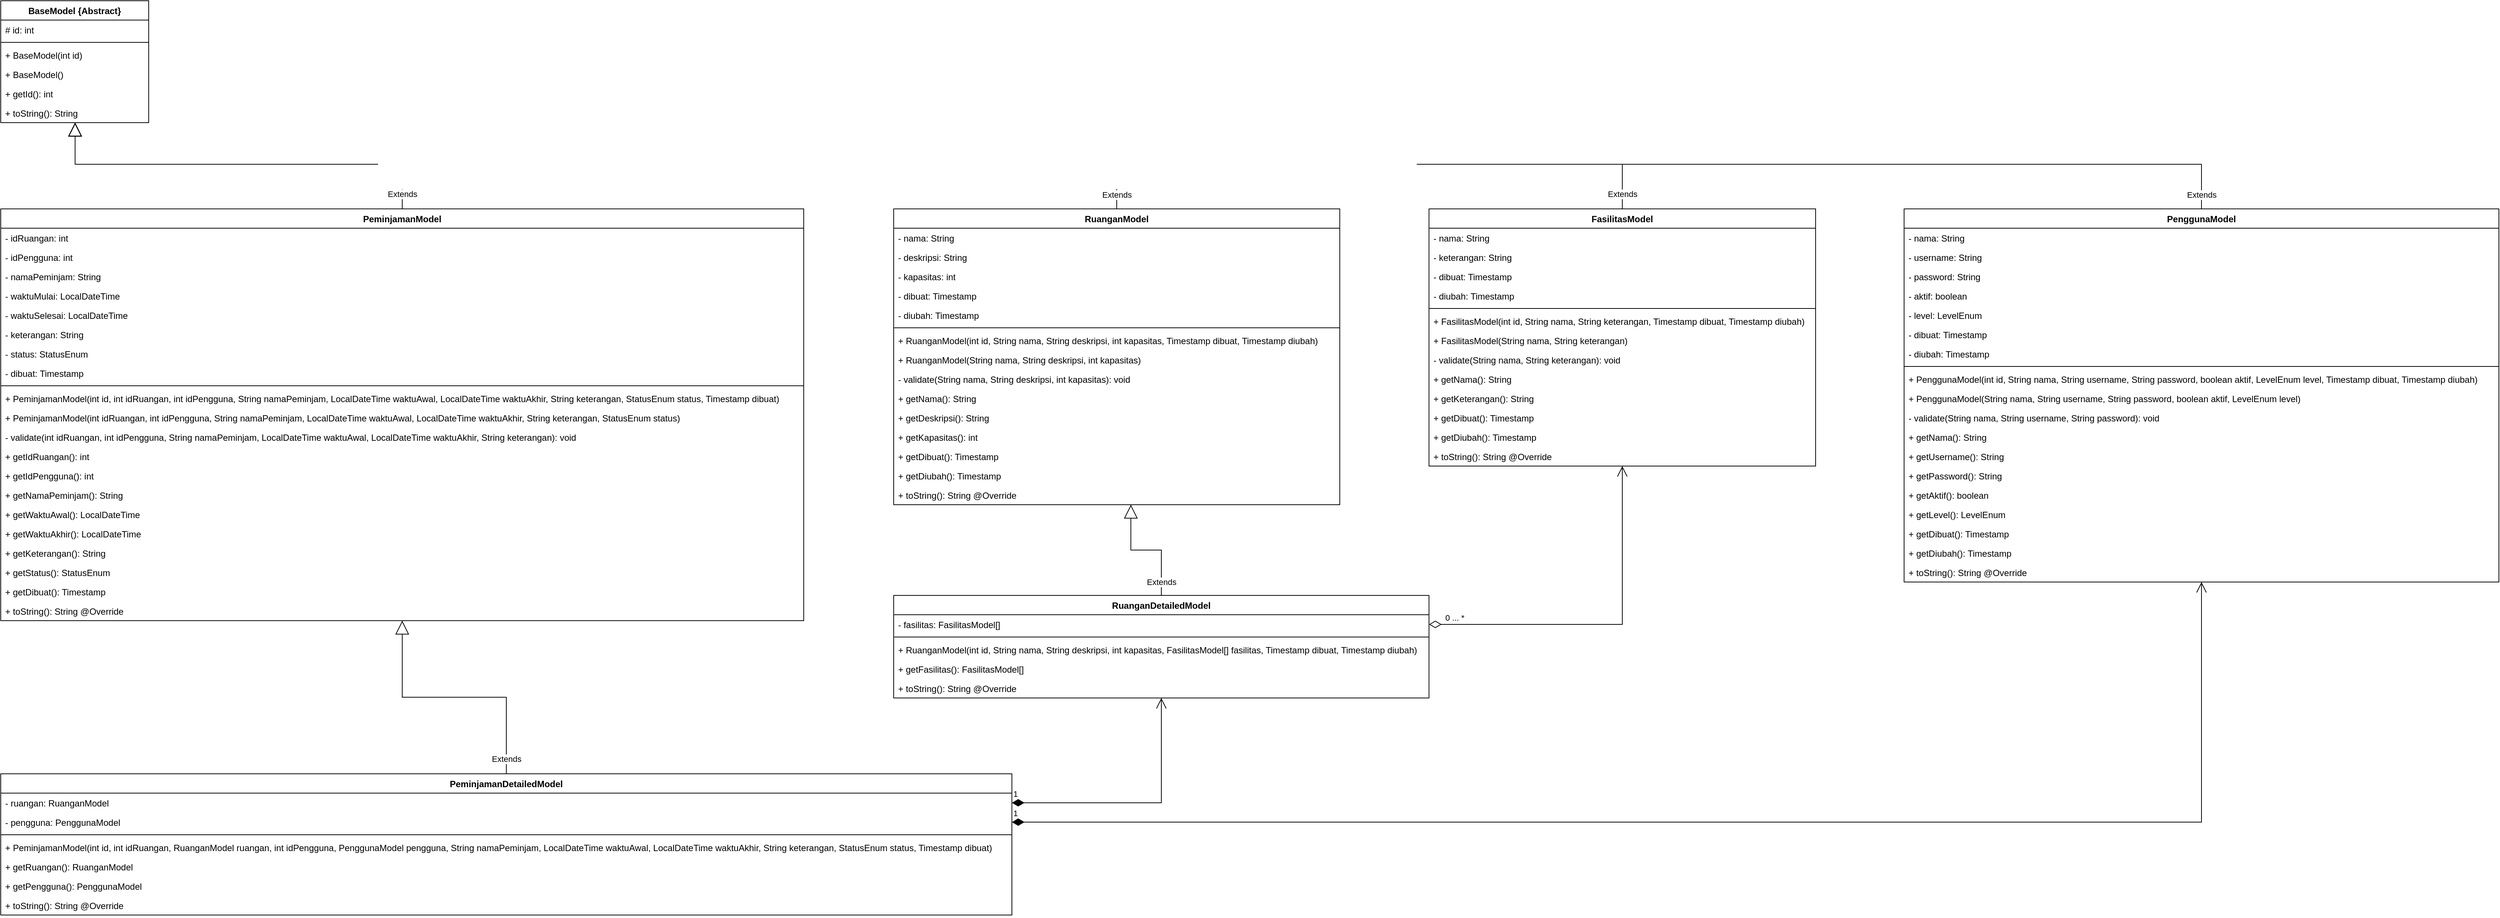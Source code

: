 <mxfile>
    <diagram id="C5RBs43oDa-KdzZeNtuy" name="Page-1">
        <mxGraphModel dx="852" dy="934" grid="1" gridSize="10" guides="1" tooltips="1" connect="1" arrows="1" fold="1" page="1" pageScale="1" pageWidth="827" pageHeight="1169" math="0" shadow="0">
            <root>
                <mxCell id="WIyWlLk6GJQsqaUBKTNV-0"/>
                <mxCell id="WIyWlLk6GJQsqaUBKTNV-1" parent="WIyWlLk6GJQsqaUBKTNV-0"/>
                <mxCell id="y8Ipn1bmmNUjSDNiTQX_-0" value="RuanganModel" style="swimlane;fontStyle=1;align=center;verticalAlign=top;childLayout=stackLayout;horizontal=1;startSize=26;horizontalStack=0;resizeParent=1;resizeParentMax=0;resizeLast=0;collapsible=1;marginBottom=0;whiteSpace=wrap;html=1;" parent="WIyWlLk6GJQsqaUBKTNV-1" vertex="1">
                    <mxGeometry x="1241" y="320" width="600" height="398" as="geometry"/>
                </mxCell>
                <mxCell id="y8Ipn1bmmNUjSDNiTQX_-4" value="- nama: String" style="text;strokeColor=none;fillColor=none;align=left;verticalAlign=top;spacingLeft=4;spacingRight=4;overflow=hidden;rotatable=0;points=[[0,0.5],[1,0.5]];portConstraint=eastwest;whiteSpace=wrap;html=1;" parent="y8Ipn1bmmNUjSDNiTQX_-0" vertex="1">
                    <mxGeometry y="26" width="600" height="26" as="geometry"/>
                </mxCell>
                <mxCell id="y8Ipn1bmmNUjSDNiTQX_-6" value="- deskripsi: String" style="text;strokeColor=none;fillColor=none;align=left;verticalAlign=top;spacingLeft=4;spacingRight=4;overflow=hidden;rotatable=0;points=[[0,0.5],[1,0.5]];portConstraint=eastwest;whiteSpace=wrap;html=1;" parent="y8Ipn1bmmNUjSDNiTQX_-0" vertex="1">
                    <mxGeometry y="52" width="600" height="26" as="geometry"/>
                </mxCell>
                <mxCell id="y8Ipn1bmmNUjSDNiTQX_-7" value="- kapasitas: int" style="text;strokeColor=none;fillColor=none;align=left;verticalAlign=top;spacingLeft=4;spacingRight=4;overflow=hidden;rotatable=0;points=[[0,0.5],[1,0.5]];portConstraint=eastwest;whiteSpace=wrap;html=1;" parent="y8Ipn1bmmNUjSDNiTQX_-0" vertex="1">
                    <mxGeometry y="78" width="600" height="26" as="geometry"/>
                </mxCell>
                <mxCell id="y8Ipn1bmmNUjSDNiTQX_-8" value="- dibuat: Timestamp" style="text;strokeColor=none;fillColor=none;align=left;verticalAlign=top;spacingLeft=4;spacingRight=4;overflow=hidden;rotatable=0;points=[[0,0.5],[1,0.5]];portConstraint=eastwest;whiteSpace=wrap;html=1;" parent="y8Ipn1bmmNUjSDNiTQX_-0" vertex="1">
                    <mxGeometry y="104" width="600" height="26" as="geometry"/>
                </mxCell>
                <mxCell id="y8Ipn1bmmNUjSDNiTQX_-9" value="- diubah: Timestamp" style="text;strokeColor=none;fillColor=none;align=left;verticalAlign=top;spacingLeft=4;spacingRight=4;overflow=hidden;rotatable=0;points=[[0,0.5],[1,0.5]];portConstraint=eastwest;whiteSpace=wrap;html=1;" parent="y8Ipn1bmmNUjSDNiTQX_-0" vertex="1">
                    <mxGeometry y="130" width="600" height="26" as="geometry"/>
                </mxCell>
                <mxCell id="y8Ipn1bmmNUjSDNiTQX_-2" value="" style="line;strokeWidth=1;fillColor=none;align=left;verticalAlign=middle;spacingTop=-1;spacingLeft=3;spacingRight=3;rotatable=0;labelPosition=right;points=[];portConstraint=eastwest;strokeColor=inherit;" parent="y8Ipn1bmmNUjSDNiTQX_-0" vertex="1">
                    <mxGeometry y="156" width="600" height="8" as="geometry"/>
                </mxCell>
                <mxCell id="y8Ipn1bmmNUjSDNiTQX_-3" value="+ RuanganModel(int id, String nama, String deskripsi, int kapasitas, Timestamp dibuat, Timestamp diubah)" style="text;strokeColor=none;fillColor=none;align=left;verticalAlign=top;spacingLeft=4;spacingRight=4;overflow=hidden;rotatable=0;points=[[0,0.5],[1,0.5]];portConstraint=eastwest;whiteSpace=wrap;html=1;" parent="y8Ipn1bmmNUjSDNiTQX_-0" vertex="1">
                    <mxGeometry y="164" width="600" height="26" as="geometry"/>
                </mxCell>
                <mxCell id="y8Ipn1bmmNUjSDNiTQX_-10" value="+ RuanganModel(String nama, String deskripsi, int kapasitas)" style="text;strokeColor=none;fillColor=none;align=left;verticalAlign=top;spacingLeft=4;spacingRight=4;overflow=hidden;rotatable=0;points=[[0,0.5],[1,0.5]];portConstraint=eastwest;whiteSpace=wrap;html=1;" parent="y8Ipn1bmmNUjSDNiTQX_-0" vertex="1">
                    <mxGeometry y="190" width="600" height="26" as="geometry"/>
                </mxCell>
                <mxCell id="y8Ipn1bmmNUjSDNiTQX_-11" value="- validate(String nama, String deskripsi, int kapasitas): void" style="text;strokeColor=none;fillColor=none;align=left;verticalAlign=top;spacingLeft=4;spacingRight=4;overflow=hidden;rotatable=0;points=[[0,0.5],[1,0.5]];portConstraint=eastwest;whiteSpace=wrap;html=1;" parent="y8Ipn1bmmNUjSDNiTQX_-0" vertex="1">
                    <mxGeometry y="216" width="600" height="26" as="geometry"/>
                </mxCell>
                <mxCell id="y8Ipn1bmmNUjSDNiTQX_-15" value="+ getNama(): String" style="text;strokeColor=none;fillColor=none;align=left;verticalAlign=top;spacingLeft=4;spacingRight=4;overflow=hidden;rotatable=0;points=[[0,0.5],[1,0.5]];portConstraint=eastwest;whiteSpace=wrap;html=1;" parent="y8Ipn1bmmNUjSDNiTQX_-0" vertex="1">
                    <mxGeometry y="242" width="600" height="26" as="geometry"/>
                </mxCell>
                <mxCell id="y8Ipn1bmmNUjSDNiTQX_-16" value="+ getDeskripsi(): String" style="text;strokeColor=none;fillColor=none;align=left;verticalAlign=top;spacingLeft=4;spacingRight=4;overflow=hidden;rotatable=0;points=[[0,0.5],[1,0.5]];portConstraint=eastwest;whiteSpace=wrap;html=1;" parent="y8Ipn1bmmNUjSDNiTQX_-0" vertex="1">
                    <mxGeometry y="268" width="600" height="26" as="geometry"/>
                </mxCell>
                <mxCell id="y8Ipn1bmmNUjSDNiTQX_-17" value="+ getKapasitas(): int" style="text;strokeColor=none;fillColor=none;align=left;verticalAlign=top;spacingLeft=4;spacingRight=4;overflow=hidden;rotatable=0;points=[[0,0.5],[1,0.5]];portConstraint=eastwest;whiteSpace=wrap;html=1;" parent="y8Ipn1bmmNUjSDNiTQX_-0" vertex="1">
                    <mxGeometry y="294" width="600" height="26" as="geometry"/>
                </mxCell>
                <mxCell id="y8Ipn1bmmNUjSDNiTQX_-18" value="+ getDibuat(): Timestamp" style="text;strokeColor=none;fillColor=none;align=left;verticalAlign=top;spacingLeft=4;spacingRight=4;overflow=hidden;rotatable=0;points=[[0,0.5],[1,0.5]];portConstraint=eastwest;whiteSpace=wrap;html=1;" parent="y8Ipn1bmmNUjSDNiTQX_-0" vertex="1">
                    <mxGeometry y="320" width="600" height="26" as="geometry"/>
                </mxCell>
                <mxCell id="y8Ipn1bmmNUjSDNiTQX_-19" value="+ getDiubah(): Timestamp" style="text;strokeColor=none;fillColor=none;align=left;verticalAlign=top;spacingLeft=4;spacingRight=4;overflow=hidden;rotatable=0;points=[[0,0.5],[1,0.5]];portConstraint=eastwest;whiteSpace=wrap;html=1;" parent="y8Ipn1bmmNUjSDNiTQX_-0" vertex="1">
                    <mxGeometry y="346" width="600" height="26" as="geometry"/>
                </mxCell>
                <mxCell id="y8Ipn1bmmNUjSDNiTQX_-20" value="+ toString(): String @Override" style="text;strokeColor=none;fillColor=none;align=left;verticalAlign=top;spacingLeft=4;spacingRight=4;overflow=hidden;rotatable=0;points=[[0,0.5],[1,0.5]];portConstraint=eastwest;whiteSpace=wrap;html=1;" parent="y8Ipn1bmmNUjSDNiTQX_-0" vertex="1">
                    <mxGeometry y="372" width="600" height="26" as="geometry"/>
                </mxCell>
                <mxCell id="y8Ipn1bmmNUjSDNiTQX_-21" value="BaseModel {Abstract}" style="swimlane;fontStyle=1;align=center;verticalAlign=top;childLayout=stackLayout;horizontal=1;startSize=26;horizontalStack=0;resizeParent=1;resizeParentMax=0;resizeLast=0;collapsible=1;marginBottom=0;whiteSpace=wrap;html=1;" parent="WIyWlLk6GJQsqaUBKTNV-1" vertex="1">
                    <mxGeometry x="40" y="40" width="199" height="164" as="geometry"/>
                </mxCell>
                <mxCell id="y8Ipn1bmmNUjSDNiTQX_-22" value="# id: int" style="text;strokeColor=none;fillColor=none;align=left;verticalAlign=top;spacingLeft=4;spacingRight=4;overflow=hidden;rotatable=0;points=[[0,0.5],[1,0.5]];portConstraint=eastwest;whiteSpace=wrap;html=1;" parent="y8Ipn1bmmNUjSDNiTQX_-21" vertex="1">
                    <mxGeometry y="26" width="199" height="26" as="geometry"/>
                </mxCell>
                <mxCell id="y8Ipn1bmmNUjSDNiTQX_-27" value="" style="line;strokeWidth=1;fillColor=none;align=left;verticalAlign=middle;spacingTop=-1;spacingLeft=3;spacingRight=3;rotatable=0;labelPosition=right;points=[];portConstraint=eastwest;strokeColor=inherit;" parent="y8Ipn1bmmNUjSDNiTQX_-21" vertex="1">
                    <mxGeometry y="52" width="199" height="8" as="geometry"/>
                </mxCell>
                <mxCell id="y8Ipn1bmmNUjSDNiTQX_-28" value="+ BaseModel(int id)" style="text;strokeColor=none;fillColor=none;align=left;verticalAlign=top;spacingLeft=4;spacingRight=4;overflow=hidden;rotatable=0;points=[[0,0.5],[1,0.5]];portConstraint=eastwest;whiteSpace=wrap;html=1;" parent="y8Ipn1bmmNUjSDNiTQX_-21" vertex="1">
                    <mxGeometry y="60" width="199" height="26" as="geometry"/>
                </mxCell>
                <mxCell id="y8Ipn1bmmNUjSDNiTQX_-29" value="+ BaseModel()" style="text;strokeColor=none;fillColor=none;align=left;verticalAlign=top;spacingLeft=4;spacingRight=4;overflow=hidden;rotatable=0;points=[[0,0.5],[1,0.5]];portConstraint=eastwest;whiteSpace=wrap;html=1;" parent="y8Ipn1bmmNUjSDNiTQX_-21" vertex="1">
                    <mxGeometry y="86" width="199" height="26" as="geometry"/>
                </mxCell>
                <mxCell id="y8Ipn1bmmNUjSDNiTQX_-35" value="+ getId(): int" style="text;strokeColor=none;fillColor=none;align=left;verticalAlign=top;spacingLeft=4;spacingRight=4;overflow=hidden;rotatable=0;points=[[0,0.5],[1,0.5]];portConstraint=eastwest;whiteSpace=wrap;html=1;" parent="y8Ipn1bmmNUjSDNiTQX_-21" vertex="1">
                    <mxGeometry y="112" width="199" height="26" as="geometry"/>
                </mxCell>
                <mxCell id="y8Ipn1bmmNUjSDNiTQX_-36" value="+ toString(): String" style="text;strokeColor=none;fillColor=none;align=left;verticalAlign=top;spacingLeft=4;spacingRight=4;overflow=hidden;rotatable=0;points=[[0,0.5],[1,0.5]];portConstraint=eastwest;whiteSpace=wrap;html=1;" parent="y8Ipn1bmmNUjSDNiTQX_-21" vertex="1">
                    <mxGeometry y="138" width="199" height="26" as="geometry"/>
                </mxCell>
                <mxCell id="y8Ipn1bmmNUjSDNiTQX_-39" value="Extends" style="endArrow=block;endSize=16;endFill=0;html=1;rounded=0;edgeStyle=orthogonalEdgeStyle;exitX=0.5;exitY=0;exitDx=0;exitDy=0;" parent="WIyWlLk6GJQsqaUBKTNV-1" source="y8Ipn1bmmNUjSDNiTQX_-0" target="y8Ipn1bmmNUjSDNiTQX_-21" edge="1">
                    <mxGeometry x="-0.975" width="160" relative="1" as="geometry">
                        <mxPoint x="340" y="320" as="sourcePoint"/>
                        <mxPoint x="370" y="260" as="targetPoint"/>
                        <Array as="points">
                            <mxPoint x="1541" y="260"/>
                            <mxPoint x="140" y="260"/>
                        </Array>
                        <mxPoint as="offset"/>
                    </mxGeometry>
                </mxCell>
                <mxCell id="y8Ipn1bmmNUjSDNiTQX_-40" value="FasilitasModel" style="swimlane;fontStyle=1;align=center;verticalAlign=top;childLayout=stackLayout;horizontal=1;startSize=26;horizontalStack=0;resizeParent=1;resizeParentMax=0;resizeLast=0;collapsible=1;marginBottom=0;whiteSpace=wrap;html=1;" parent="WIyWlLk6GJQsqaUBKTNV-1" vertex="1">
                    <mxGeometry x="1961" y="320" width="520" height="346" as="geometry"/>
                </mxCell>
                <mxCell id="y8Ipn1bmmNUjSDNiTQX_-41" value="- nama: String" style="text;strokeColor=none;fillColor=none;align=left;verticalAlign=top;spacingLeft=4;spacingRight=4;overflow=hidden;rotatable=0;points=[[0,0.5],[1,0.5]];portConstraint=eastwest;whiteSpace=wrap;html=1;" parent="y8Ipn1bmmNUjSDNiTQX_-40" vertex="1">
                    <mxGeometry y="26" width="520" height="26" as="geometry"/>
                </mxCell>
                <mxCell id="y8Ipn1bmmNUjSDNiTQX_-42" value="- keterangan: String" style="text;strokeColor=none;fillColor=none;align=left;verticalAlign=top;spacingLeft=4;spacingRight=4;overflow=hidden;rotatable=0;points=[[0,0.5],[1,0.5]];portConstraint=eastwest;whiteSpace=wrap;html=1;" parent="y8Ipn1bmmNUjSDNiTQX_-40" vertex="1">
                    <mxGeometry y="52" width="520" height="26" as="geometry"/>
                </mxCell>
                <mxCell id="y8Ipn1bmmNUjSDNiTQX_-44" value="- dibuat: Timestamp" style="text;strokeColor=none;fillColor=none;align=left;verticalAlign=top;spacingLeft=4;spacingRight=4;overflow=hidden;rotatable=0;points=[[0,0.5],[1,0.5]];portConstraint=eastwest;whiteSpace=wrap;html=1;" parent="y8Ipn1bmmNUjSDNiTQX_-40" vertex="1">
                    <mxGeometry y="78" width="520" height="26" as="geometry"/>
                </mxCell>
                <mxCell id="y8Ipn1bmmNUjSDNiTQX_-45" value="- diubah: Timestamp" style="text;strokeColor=none;fillColor=none;align=left;verticalAlign=top;spacingLeft=4;spacingRight=4;overflow=hidden;rotatable=0;points=[[0,0.5],[1,0.5]];portConstraint=eastwest;whiteSpace=wrap;html=1;" parent="y8Ipn1bmmNUjSDNiTQX_-40" vertex="1">
                    <mxGeometry y="104" width="520" height="26" as="geometry"/>
                </mxCell>
                <mxCell id="y8Ipn1bmmNUjSDNiTQX_-46" value="" style="line;strokeWidth=1;fillColor=none;align=left;verticalAlign=middle;spacingTop=-1;spacingLeft=3;spacingRight=3;rotatable=0;labelPosition=right;points=[];portConstraint=eastwest;strokeColor=inherit;" parent="y8Ipn1bmmNUjSDNiTQX_-40" vertex="1">
                    <mxGeometry y="130" width="520" height="8" as="geometry"/>
                </mxCell>
                <mxCell id="y8Ipn1bmmNUjSDNiTQX_-47" value="+ FasilitasModel(int id, String nama, String keterangan, Timestamp dibuat, Timestamp diubah)" style="text;strokeColor=none;fillColor=none;align=left;verticalAlign=top;spacingLeft=4;spacingRight=4;overflow=hidden;rotatable=0;points=[[0,0.5],[1,0.5]];portConstraint=eastwest;whiteSpace=wrap;html=1;" parent="y8Ipn1bmmNUjSDNiTQX_-40" vertex="1">
                    <mxGeometry y="138" width="520" height="26" as="geometry"/>
                </mxCell>
                <mxCell id="y8Ipn1bmmNUjSDNiTQX_-48" value="+ FasilitasModel(String nama, String keterangan)" style="text;strokeColor=none;fillColor=none;align=left;verticalAlign=top;spacingLeft=4;spacingRight=4;overflow=hidden;rotatable=0;points=[[0,0.5],[1,0.5]];portConstraint=eastwest;whiteSpace=wrap;html=1;" parent="y8Ipn1bmmNUjSDNiTQX_-40" vertex="1">
                    <mxGeometry y="164" width="520" height="26" as="geometry"/>
                </mxCell>
                <mxCell id="y8Ipn1bmmNUjSDNiTQX_-49" value="- validate(String nama, String keterangan): void" style="text;strokeColor=none;fillColor=none;align=left;verticalAlign=top;spacingLeft=4;spacingRight=4;overflow=hidden;rotatable=0;points=[[0,0.5],[1,0.5]];portConstraint=eastwest;whiteSpace=wrap;html=1;" parent="y8Ipn1bmmNUjSDNiTQX_-40" vertex="1">
                    <mxGeometry y="190" width="520" height="26" as="geometry"/>
                </mxCell>
                <mxCell id="y8Ipn1bmmNUjSDNiTQX_-50" value="+ getNama(): String" style="text;strokeColor=none;fillColor=none;align=left;verticalAlign=top;spacingLeft=4;spacingRight=4;overflow=hidden;rotatable=0;points=[[0,0.5],[1,0.5]];portConstraint=eastwest;whiteSpace=wrap;html=1;" parent="y8Ipn1bmmNUjSDNiTQX_-40" vertex="1">
                    <mxGeometry y="216" width="520" height="26" as="geometry"/>
                </mxCell>
                <mxCell id="y8Ipn1bmmNUjSDNiTQX_-51" value="+ getKeterangan(): String" style="text;strokeColor=none;fillColor=none;align=left;verticalAlign=top;spacingLeft=4;spacingRight=4;overflow=hidden;rotatable=0;points=[[0,0.5],[1,0.5]];portConstraint=eastwest;whiteSpace=wrap;html=1;" parent="y8Ipn1bmmNUjSDNiTQX_-40" vertex="1">
                    <mxGeometry y="242" width="520" height="26" as="geometry"/>
                </mxCell>
                <mxCell id="y8Ipn1bmmNUjSDNiTQX_-53" value="+ getDibuat(): Timestamp" style="text;strokeColor=none;fillColor=none;align=left;verticalAlign=top;spacingLeft=4;spacingRight=4;overflow=hidden;rotatable=0;points=[[0,0.5],[1,0.5]];portConstraint=eastwest;whiteSpace=wrap;html=1;" parent="y8Ipn1bmmNUjSDNiTQX_-40" vertex="1">
                    <mxGeometry y="268" width="520" height="26" as="geometry"/>
                </mxCell>
                <mxCell id="y8Ipn1bmmNUjSDNiTQX_-54" value="+ getDiubah(): Timestamp" style="text;strokeColor=none;fillColor=none;align=left;verticalAlign=top;spacingLeft=4;spacingRight=4;overflow=hidden;rotatable=0;points=[[0,0.5],[1,0.5]];portConstraint=eastwest;whiteSpace=wrap;html=1;" parent="y8Ipn1bmmNUjSDNiTQX_-40" vertex="1">
                    <mxGeometry y="294" width="520" height="26" as="geometry"/>
                </mxCell>
                <mxCell id="y8Ipn1bmmNUjSDNiTQX_-55" value="+ toString(): String @Override" style="text;strokeColor=none;fillColor=none;align=left;verticalAlign=top;spacingLeft=4;spacingRight=4;overflow=hidden;rotatable=0;points=[[0,0.5],[1,0.5]];portConstraint=eastwest;whiteSpace=wrap;html=1;" parent="y8Ipn1bmmNUjSDNiTQX_-40" vertex="1">
                    <mxGeometry y="320" width="520" height="26" as="geometry"/>
                </mxCell>
                <mxCell id="y8Ipn1bmmNUjSDNiTQX_-57" value="Extends" style="endArrow=block;endSize=16;endFill=0;html=1;rounded=0;edgeStyle=orthogonalEdgeStyle;exitX=0.5;exitY=0;exitDx=0;exitDy=0;" parent="WIyWlLk6GJQsqaUBKTNV-1" source="y8Ipn1bmmNUjSDNiTQX_-40" target="y8Ipn1bmmNUjSDNiTQX_-21" edge="1">
                    <mxGeometry x="-0.982" width="160" relative="1" as="geometry">
                        <mxPoint x="470" y="130" as="sourcePoint"/>
                        <mxPoint x="630" y="130" as="targetPoint"/>
                        <Array as="points">
                            <mxPoint x="2221" y="260"/>
                            <mxPoint x="140" y="260"/>
                        </Array>
                        <mxPoint as="offset"/>
                    </mxGeometry>
                </mxCell>
                <mxCell id="y8Ipn1bmmNUjSDNiTQX_-60" value="RuanganDetailedModel" style="swimlane;fontStyle=1;align=center;verticalAlign=top;childLayout=stackLayout;horizontal=1;startSize=26;horizontalStack=0;resizeParent=1;resizeParentMax=0;resizeLast=0;collapsible=1;marginBottom=0;whiteSpace=wrap;html=1;" parent="WIyWlLk6GJQsqaUBKTNV-1" vertex="1">
                    <mxGeometry x="1241" y="840" width="720" height="138" as="geometry">
                        <mxRectangle x="40" y="840" width="170" height="30" as="alternateBounds"/>
                    </mxGeometry>
                </mxCell>
                <mxCell id="y8Ipn1bmmNUjSDNiTQX_-64" value="- fasilitas: FasilitasModel[]" style="text;strokeColor=none;fillColor=none;align=left;verticalAlign=top;spacingLeft=4;spacingRight=4;overflow=hidden;rotatable=0;points=[[0,0.5],[1,0.5]];portConstraint=eastwest;whiteSpace=wrap;html=1;" parent="y8Ipn1bmmNUjSDNiTQX_-60" vertex="1">
                    <mxGeometry y="26" width="720" height="26" as="geometry"/>
                </mxCell>
                <mxCell id="y8Ipn1bmmNUjSDNiTQX_-66" value="" style="line;strokeWidth=1;fillColor=none;align=left;verticalAlign=middle;spacingTop=-1;spacingLeft=3;spacingRight=3;rotatable=0;labelPosition=right;points=[];portConstraint=eastwest;strokeColor=inherit;" parent="y8Ipn1bmmNUjSDNiTQX_-60" vertex="1">
                    <mxGeometry y="52" width="720" height="8" as="geometry"/>
                </mxCell>
                <mxCell id="y8Ipn1bmmNUjSDNiTQX_-67" value="+ RuanganModel(int id, String nama, String deskripsi, int kapasitas, FasilitasModel[] fasilitas, Timestamp dibuat, Timestamp diubah)" style="text;strokeColor=none;fillColor=none;align=left;verticalAlign=top;spacingLeft=4;spacingRight=4;overflow=hidden;rotatable=0;points=[[0,0.5],[1,0.5]];portConstraint=eastwest;whiteSpace=wrap;html=1;" parent="y8Ipn1bmmNUjSDNiTQX_-60" vertex="1">
                    <mxGeometry y="60" width="720" height="26" as="geometry"/>
                </mxCell>
                <mxCell id="y8Ipn1bmmNUjSDNiTQX_-74" value="+ getFasilitas(): FasilitasModel[]" style="text;strokeColor=none;fillColor=none;align=left;verticalAlign=top;spacingLeft=4;spacingRight=4;overflow=hidden;rotatable=0;points=[[0,0.5],[1,0.5]];portConstraint=eastwest;whiteSpace=wrap;html=1;" parent="y8Ipn1bmmNUjSDNiTQX_-60" vertex="1">
                    <mxGeometry y="86" width="720" height="26" as="geometry"/>
                </mxCell>
                <mxCell id="y8Ipn1bmmNUjSDNiTQX_-75" value="+ toString(): String @Override" style="text;strokeColor=none;fillColor=none;align=left;verticalAlign=top;spacingLeft=4;spacingRight=4;overflow=hidden;rotatable=0;points=[[0,0.5],[1,0.5]];portConstraint=eastwest;whiteSpace=wrap;html=1;" parent="y8Ipn1bmmNUjSDNiTQX_-60" vertex="1">
                    <mxGeometry y="112" width="720" height="26" as="geometry"/>
                </mxCell>
                <mxCell id="y8Ipn1bmmNUjSDNiTQX_-77" value="Extends" style="endArrow=block;endSize=16;endFill=0;html=1;rounded=0;exitX=0.5;exitY=0;exitDx=0;exitDy=0;edgeStyle=orthogonalEdgeStyle;" parent="WIyWlLk6GJQsqaUBKTNV-1" source="y8Ipn1bmmNUjSDNiTQX_-60" target="y8Ipn1bmmNUjSDNiTQX_-0" edge="1">
                    <mxGeometry x="-0.78" width="160" relative="1" as="geometry">
                        <mxPoint x="1441" y="730" as="sourcePoint"/>
                        <mxPoint x="1601" y="730" as="targetPoint"/>
                        <Array as="points">
                            <mxPoint x="1601" y="779"/>
                            <mxPoint x="1560" y="779"/>
                        </Array>
                        <mxPoint as="offset"/>
                    </mxGeometry>
                </mxCell>
                <mxCell id="y8Ipn1bmmNUjSDNiTQX_-79" value="0 ... *" style="endArrow=open;html=1;endSize=12;startArrow=diamondThin;startSize=14;startFill=0;edgeStyle=orthogonalEdgeStyle;align=left;verticalAlign=bottom;rounded=0;exitX=1;exitY=0.5;exitDx=0;exitDy=0;" parent="WIyWlLk6GJQsqaUBKTNV-1" source="y8Ipn1bmmNUjSDNiTQX_-64" target="y8Ipn1bmmNUjSDNiTQX_-40" edge="1">
                    <mxGeometry x="-0.915" relative="1" as="geometry">
                        <mxPoint x="1991" y="790" as="sourcePoint"/>
                        <mxPoint x="2151" y="790" as="targetPoint"/>
                        <mxPoint as="offset"/>
                    </mxGeometry>
                </mxCell>
                <mxCell id="y8Ipn1bmmNUjSDNiTQX_-80" value="PeminjamanModel" style="swimlane;fontStyle=1;align=center;verticalAlign=top;childLayout=stackLayout;horizontal=1;startSize=26;horizontalStack=0;resizeParent=1;resizeParentMax=0;resizeLast=0;collapsible=1;marginBottom=0;whiteSpace=wrap;html=1;" parent="WIyWlLk6GJQsqaUBKTNV-1" vertex="1">
                    <mxGeometry x="40" y="320" width="1080" height="554" as="geometry"/>
                </mxCell>
                <mxCell id="y8Ipn1bmmNUjSDNiTQX_-81" value="- idRuangan: int" style="text;strokeColor=none;fillColor=none;align=left;verticalAlign=top;spacingLeft=4;spacingRight=4;overflow=hidden;rotatable=0;points=[[0,0.5],[1,0.5]];portConstraint=eastwest;whiteSpace=wrap;html=1;" parent="y8Ipn1bmmNUjSDNiTQX_-80" vertex="1">
                    <mxGeometry y="26" width="1080" height="26" as="geometry"/>
                </mxCell>
                <mxCell id="y8Ipn1bmmNUjSDNiTQX_-82" value="- idPengguna: int" style="text;strokeColor=none;fillColor=none;align=left;verticalAlign=top;spacingLeft=4;spacingRight=4;overflow=hidden;rotatable=0;points=[[0,0.5],[1,0.5]];portConstraint=eastwest;whiteSpace=wrap;html=1;" parent="y8Ipn1bmmNUjSDNiTQX_-80" vertex="1">
                    <mxGeometry y="52" width="1080" height="26" as="geometry"/>
                </mxCell>
                <mxCell id="y8Ipn1bmmNUjSDNiTQX_-83" value="- namaPeminjam: String" style="text;strokeColor=none;fillColor=none;align=left;verticalAlign=top;spacingLeft=4;spacingRight=4;overflow=hidden;rotatable=0;points=[[0,0.5],[1,0.5]];portConstraint=eastwest;whiteSpace=wrap;html=1;" parent="y8Ipn1bmmNUjSDNiTQX_-80" vertex="1">
                    <mxGeometry y="78" width="1080" height="26" as="geometry"/>
                </mxCell>
                <mxCell id="y8Ipn1bmmNUjSDNiTQX_-98" value="- waktuMulai: LocalDateTime" style="text;strokeColor=none;fillColor=none;align=left;verticalAlign=top;spacingLeft=4;spacingRight=4;overflow=hidden;rotatable=0;points=[[0,0.5],[1,0.5]];portConstraint=eastwest;whiteSpace=wrap;html=1;" parent="y8Ipn1bmmNUjSDNiTQX_-80" vertex="1">
                    <mxGeometry y="104" width="1080" height="26" as="geometry"/>
                </mxCell>
                <mxCell id="y8Ipn1bmmNUjSDNiTQX_-100" value="- waktuSelesai: LocalDateTime" style="text;strokeColor=none;fillColor=none;align=left;verticalAlign=top;spacingLeft=4;spacingRight=4;overflow=hidden;rotatable=0;points=[[0,0.5],[1,0.5]];portConstraint=eastwest;whiteSpace=wrap;html=1;" parent="y8Ipn1bmmNUjSDNiTQX_-80" vertex="1">
                    <mxGeometry y="130" width="1080" height="26" as="geometry"/>
                </mxCell>
                <mxCell id="y8Ipn1bmmNUjSDNiTQX_-99" value="- keterangan: String" style="text;strokeColor=none;fillColor=none;align=left;verticalAlign=top;spacingLeft=4;spacingRight=4;overflow=hidden;rotatable=0;points=[[0,0.5],[1,0.5]];portConstraint=eastwest;whiteSpace=wrap;html=1;" parent="y8Ipn1bmmNUjSDNiTQX_-80" vertex="1">
                    <mxGeometry y="156" width="1080" height="26" as="geometry"/>
                </mxCell>
                <mxCell id="y8Ipn1bmmNUjSDNiTQX_-96" value="- status: StatusEnum" style="text;strokeColor=none;fillColor=none;align=left;verticalAlign=top;spacingLeft=4;spacingRight=4;overflow=hidden;rotatable=0;points=[[0,0.5],[1,0.5]];portConstraint=eastwest;whiteSpace=wrap;html=1;" parent="y8Ipn1bmmNUjSDNiTQX_-80" vertex="1">
                    <mxGeometry y="182" width="1080" height="26" as="geometry"/>
                </mxCell>
                <mxCell id="y8Ipn1bmmNUjSDNiTQX_-84" value="- dibuat: Timestamp" style="text;strokeColor=none;fillColor=none;align=left;verticalAlign=top;spacingLeft=4;spacingRight=4;overflow=hidden;rotatable=0;points=[[0,0.5],[1,0.5]];portConstraint=eastwest;whiteSpace=wrap;html=1;" parent="y8Ipn1bmmNUjSDNiTQX_-80" vertex="1">
                    <mxGeometry y="208" width="1080" height="26" as="geometry"/>
                </mxCell>
                <mxCell id="y8Ipn1bmmNUjSDNiTQX_-86" value="" style="line;strokeWidth=1;fillColor=none;align=left;verticalAlign=middle;spacingTop=-1;spacingLeft=3;spacingRight=3;rotatable=0;labelPosition=right;points=[];portConstraint=eastwest;strokeColor=inherit;" parent="y8Ipn1bmmNUjSDNiTQX_-80" vertex="1">
                    <mxGeometry y="234" width="1080" height="8" as="geometry"/>
                </mxCell>
                <mxCell id="y8Ipn1bmmNUjSDNiTQX_-87" value="+ PeminjamanModel(int id, int idRuangan, int idPengguna, String namaPeminjam, LocalDateTime waktuAwal, LocalDateTime waktuAkhir, String keterangan, StatusEnum status, Timestamp dibuat)" style="text;strokeColor=none;fillColor=none;align=left;verticalAlign=top;spacingLeft=4;spacingRight=4;overflow=hidden;rotatable=0;points=[[0,0.5],[1,0.5]];portConstraint=eastwest;whiteSpace=wrap;html=1;" parent="y8Ipn1bmmNUjSDNiTQX_-80" vertex="1">
                    <mxGeometry y="242" width="1080" height="26" as="geometry"/>
                </mxCell>
                <mxCell id="y8Ipn1bmmNUjSDNiTQX_-88" value="+ PeminjamanModel(int idRuangan, int idPengguna, String namaPeminjam, LocalDateTime waktuAwal, LocalDateTime waktuAkhir, String keterangan, StatusEnum status)" style="text;strokeColor=none;fillColor=none;align=left;verticalAlign=top;spacingLeft=4;spacingRight=4;overflow=hidden;rotatable=0;points=[[0,0.5],[1,0.5]];portConstraint=eastwest;whiteSpace=wrap;html=1;" parent="y8Ipn1bmmNUjSDNiTQX_-80" vertex="1">
                    <mxGeometry y="268" width="1080" height="26" as="geometry"/>
                </mxCell>
                <mxCell id="y8Ipn1bmmNUjSDNiTQX_-89" value="- validate(int idRuangan, int idPengguna, String namaPeminjam, LocalDateTime waktuAwal, LocalDateTime waktuAkhir, String keterangan): void" style="text;strokeColor=none;fillColor=none;align=left;verticalAlign=top;spacingLeft=4;spacingRight=4;overflow=hidden;rotatable=0;points=[[0,0.5],[1,0.5]];portConstraint=eastwest;whiteSpace=wrap;html=1;" parent="y8Ipn1bmmNUjSDNiTQX_-80" vertex="1">
                    <mxGeometry y="294" width="1080" height="26" as="geometry"/>
                </mxCell>
                <mxCell id="y8Ipn1bmmNUjSDNiTQX_-90" value="+ getIdRuangan(): int" style="text;strokeColor=none;fillColor=none;align=left;verticalAlign=top;spacingLeft=4;spacingRight=4;overflow=hidden;rotatable=0;points=[[0,0.5],[1,0.5]];portConstraint=eastwest;whiteSpace=wrap;html=1;" parent="y8Ipn1bmmNUjSDNiTQX_-80" vertex="1">
                    <mxGeometry y="320" width="1080" height="26" as="geometry"/>
                </mxCell>
                <mxCell id="y8Ipn1bmmNUjSDNiTQX_-104" value="+ getIdPengguna(): int" style="text;strokeColor=none;fillColor=none;align=left;verticalAlign=top;spacingLeft=4;spacingRight=4;overflow=hidden;rotatable=0;points=[[0,0.5],[1,0.5]];portConstraint=eastwest;whiteSpace=wrap;html=1;" parent="y8Ipn1bmmNUjSDNiTQX_-80" vertex="1">
                    <mxGeometry y="346" width="1080" height="26" as="geometry"/>
                </mxCell>
                <mxCell id="y8Ipn1bmmNUjSDNiTQX_-105" value="+ getNamaPeminjam(): String" style="text;strokeColor=none;fillColor=none;align=left;verticalAlign=top;spacingLeft=4;spacingRight=4;overflow=hidden;rotatable=0;points=[[0,0.5],[1,0.5]];portConstraint=eastwest;whiteSpace=wrap;html=1;" parent="y8Ipn1bmmNUjSDNiTQX_-80" vertex="1">
                    <mxGeometry y="372" width="1080" height="26" as="geometry"/>
                </mxCell>
                <mxCell id="y8Ipn1bmmNUjSDNiTQX_-106" value="+ getWaktuAwal(): LocalDateTime" style="text;strokeColor=none;fillColor=none;align=left;verticalAlign=top;spacingLeft=4;spacingRight=4;overflow=hidden;rotatable=0;points=[[0,0.5],[1,0.5]];portConstraint=eastwest;whiteSpace=wrap;html=1;" parent="y8Ipn1bmmNUjSDNiTQX_-80" vertex="1">
                    <mxGeometry y="398" width="1080" height="26" as="geometry"/>
                </mxCell>
                <mxCell id="y8Ipn1bmmNUjSDNiTQX_-107" value="+ getWaktuAkhir(): LocalDateTime" style="text;strokeColor=none;fillColor=none;align=left;verticalAlign=top;spacingLeft=4;spacingRight=4;overflow=hidden;rotatable=0;points=[[0,0.5],[1,0.5]];portConstraint=eastwest;whiteSpace=wrap;html=1;" parent="y8Ipn1bmmNUjSDNiTQX_-80" vertex="1">
                    <mxGeometry y="424" width="1080" height="26" as="geometry"/>
                </mxCell>
                <mxCell id="y8Ipn1bmmNUjSDNiTQX_-108" value="+ getKeterangan(): String" style="text;strokeColor=none;fillColor=none;align=left;verticalAlign=top;spacingLeft=4;spacingRight=4;overflow=hidden;rotatable=0;points=[[0,0.5],[1,0.5]];portConstraint=eastwest;whiteSpace=wrap;html=1;" parent="y8Ipn1bmmNUjSDNiTQX_-80" vertex="1">
                    <mxGeometry y="450" width="1080" height="26" as="geometry"/>
                </mxCell>
                <mxCell id="y8Ipn1bmmNUjSDNiTQX_-109" value="+ getStatus(): StatusEnum" style="text;strokeColor=none;fillColor=none;align=left;verticalAlign=top;spacingLeft=4;spacingRight=4;overflow=hidden;rotatable=0;points=[[0,0.5],[1,0.5]];portConstraint=eastwest;whiteSpace=wrap;html=1;" parent="y8Ipn1bmmNUjSDNiTQX_-80" vertex="1">
                    <mxGeometry y="476" width="1080" height="26" as="geometry"/>
                </mxCell>
                <mxCell id="y8Ipn1bmmNUjSDNiTQX_-93" value="+ getDibuat(): Timestamp" style="text;strokeColor=none;fillColor=none;align=left;verticalAlign=top;spacingLeft=4;spacingRight=4;overflow=hidden;rotatable=0;points=[[0,0.5],[1,0.5]];portConstraint=eastwest;whiteSpace=wrap;html=1;" parent="y8Ipn1bmmNUjSDNiTQX_-80" vertex="1">
                    <mxGeometry y="502" width="1080" height="26" as="geometry"/>
                </mxCell>
                <mxCell id="y8Ipn1bmmNUjSDNiTQX_-95" value="+ toString(): String @Override" style="text;strokeColor=none;fillColor=none;align=left;verticalAlign=top;spacingLeft=4;spacingRight=4;overflow=hidden;rotatable=0;points=[[0,0.5],[1,0.5]];portConstraint=eastwest;whiteSpace=wrap;html=1;" parent="y8Ipn1bmmNUjSDNiTQX_-80" vertex="1">
                    <mxGeometry y="528" width="1080" height="26" as="geometry"/>
                </mxCell>
                <mxCell id="y8Ipn1bmmNUjSDNiTQX_-110" value="Extends" style="endArrow=block;endSize=16;endFill=0;html=1;rounded=0;exitX=0.5;exitY=0;exitDx=0;exitDy=0;edgeStyle=orthogonalEdgeStyle;" parent="WIyWlLk6GJQsqaUBKTNV-1" source="y8Ipn1bmmNUjSDNiTQX_-80" target="y8Ipn1bmmNUjSDNiTQX_-21" edge="1">
                    <mxGeometry x="-0.928" width="160" relative="1" as="geometry">
                        <mxPoint x="540" y="200" as="sourcePoint"/>
                        <mxPoint x="700" y="200" as="targetPoint"/>
                        <Array as="points">
                            <mxPoint x="580" y="260"/>
                            <mxPoint x="140" y="260"/>
                        </Array>
                        <mxPoint as="offset"/>
                    </mxGeometry>
                </mxCell>
                <mxCell id="y8Ipn1bmmNUjSDNiTQX_-111" value="PeminjamanDetailedModel" style="swimlane;fontStyle=1;align=center;verticalAlign=top;childLayout=stackLayout;horizontal=1;startSize=26;horizontalStack=0;resizeParent=1;resizeParentMax=0;resizeLast=0;collapsible=1;marginBottom=0;whiteSpace=wrap;html=1;" parent="WIyWlLk6GJQsqaUBKTNV-1" vertex="1">
                    <mxGeometry x="40" y="1080" width="1360" height="190" as="geometry"/>
                </mxCell>
                <mxCell id="y8Ipn1bmmNUjSDNiTQX_-112" value="- ruangan: RuanganModel" style="text;strokeColor=none;fillColor=none;align=left;verticalAlign=top;spacingLeft=4;spacingRight=4;overflow=hidden;rotatable=0;points=[[0,0.5],[1,0.5]];portConstraint=eastwest;whiteSpace=wrap;html=1;" parent="y8Ipn1bmmNUjSDNiTQX_-111" vertex="1">
                    <mxGeometry y="26" width="1360" height="26" as="geometry"/>
                </mxCell>
                <mxCell id="y8Ipn1bmmNUjSDNiTQX_-113" value="- pengguna: PenggunaModel" style="text;strokeColor=none;fillColor=none;align=left;verticalAlign=top;spacingLeft=4;spacingRight=4;overflow=hidden;rotatable=0;points=[[0,0.5],[1,0.5]];portConstraint=eastwest;whiteSpace=wrap;html=1;" parent="y8Ipn1bmmNUjSDNiTQX_-111" vertex="1">
                    <mxGeometry y="52" width="1360" height="26" as="geometry"/>
                </mxCell>
                <mxCell id="y8Ipn1bmmNUjSDNiTQX_-120" value="" style="line;strokeWidth=1;fillColor=none;align=left;verticalAlign=middle;spacingTop=-1;spacingLeft=3;spacingRight=3;rotatable=0;labelPosition=right;points=[];portConstraint=eastwest;strokeColor=inherit;" parent="y8Ipn1bmmNUjSDNiTQX_-111" vertex="1">
                    <mxGeometry y="78" width="1360" height="8" as="geometry"/>
                </mxCell>
                <mxCell id="y8Ipn1bmmNUjSDNiTQX_-121" value="+ PeminjamanModel(int id, int idRuangan, RuanganModel ruangan, int idPengguna, PenggunaModel pengguna, String namaPeminjam, LocalDateTime waktuAwal, LocalDateTime waktuAkhir, String keterangan, StatusEnum status, Timestamp dibuat)" style="text;strokeColor=none;fillColor=none;align=left;verticalAlign=top;spacingLeft=4;spacingRight=4;overflow=hidden;rotatable=0;points=[[0,0.5],[1,0.5]];portConstraint=eastwest;whiteSpace=wrap;html=1;" parent="y8Ipn1bmmNUjSDNiTQX_-111" vertex="1">
                    <mxGeometry y="86" width="1360" height="26" as="geometry"/>
                </mxCell>
                <mxCell id="y8Ipn1bmmNUjSDNiTQX_-131" value="+ getRuangan(): RuanganModel" style="text;strokeColor=none;fillColor=none;align=left;verticalAlign=top;spacingLeft=4;spacingRight=4;overflow=hidden;rotatable=0;points=[[0,0.5],[1,0.5]];portConstraint=eastwest;whiteSpace=wrap;html=1;" parent="y8Ipn1bmmNUjSDNiTQX_-111" vertex="1">
                    <mxGeometry y="112" width="1360" height="26" as="geometry"/>
                </mxCell>
                <mxCell id="y8Ipn1bmmNUjSDNiTQX_-134" value="+ getPengguna(): PenggunaModel" style="text;strokeColor=none;fillColor=none;align=left;verticalAlign=top;spacingLeft=4;spacingRight=4;overflow=hidden;rotatable=0;points=[[0,0.5],[1,0.5]];portConstraint=eastwest;whiteSpace=wrap;html=1;" parent="y8Ipn1bmmNUjSDNiTQX_-111" vertex="1">
                    <mxGeometry y="138" width="1360" height="26" as="geometry"/>
                </mxCell>
                <mxCell id="y8Ipn1bmmNUjSDNiTQX_-132" value="+ toString(): String @Override" style="text;strokeColor=none;fillColor=none;align=left;verticalAlign=top;spacingLeft=4;spacingRight=4;overflow=hidden;rotatable=0;points=[[0,0.5],[1,0.5]];portConstraint=eastwest;whiteSpace=wrap;html=1;" parent="y8Ipn1bmmNUjSDNiTQX_-111" vertex="1">
                    <mxGeometry y="164" width="1360" height="26" as="geometry"/>
                </mxCell>
                <mxCell id="y8Ipn1bmmNUjSDNiTQX_-133" value="Extends" style="endArrow=block;endSize=16;endFill=0;html=1;rounded=0;edgeStyle=orthogonalEdgeStyle;" parent="WIyWlLk6GJQsqaUBKTNV-1" source="y8Ipn1bmmNUjSDNiTQX_-111" target="y8Ipn1bmmNUjSDNiTQX_-80" edge="1">
                    <mxGeometry x="-0.884" width="160" relative="1" as="geometry">
                        <mxPoint x="490" y="940" as="sourcePoint"/>
                        <mxPoint x="650" y="940" as="targetPoint"/>
                        <mxPoint as="offset"/>
                    </mxGeometry>
                </mxCell>
                <mxCell id="y8Ipn1bmmNUjSDNiTQX_-139" value="1" style="endArrow=open;html=1;endSize=12;startArrow=diamondThin;startSize=14;startFill=1;edgeStyle=orthogonalEdgeStyle;align=left;verticalAlign=bottom;rounded=0;exitX=1;exitY=0.5;exitDx=0;exitDy=0;" parent="WIyWlLk6GJQsqaUBKTNV-1" source="y8Ipn1bmmNUjSDNiTQX_-112" target="y8Ipn1bmmNUjSDNiTQX_-60" edge="1">
                    <mxGeometry x="-1" y="3" relative="1" as="geometry">
                        <mxPoint x="1480" y="1140" as="sourcePoint"/>
                        <mxPoint x="1640" y="1140" as="targetPoint"/>
                    </mxGeometry>
                </mxCell>
                <mxCell id="y8Ipn1bmmNUjSDNiTQX_-140" value="PenggunaModel" style="swimlane;fontStyle=1;align=center;verticalAlign=top;childLayout=stackLayout;horizontal=1;startSize=26;horizontalStack=0;resizeParent=1;resizeParentMax=0;resizeLast=0;collapsible=1;marginBottom=0;whiteSpace=wrap;html=1;" parent="WIyWlLk6GJQsqaUBKTNV-1" vertex="1">
                    <mxGeometry x="2600" y="320" width="800" height="502" as="geometry"/>
                </mxCell>
                <mxCell id="y8Ipn1bmmNUjSDNiTQX_-141" value="- nama: String" style="text;strokeColor=none;fillColor=none;align=left;verticalAlign=top;spacingLeft=4;spacingRight=4;overflow=hidden;rotatable=0;points=[[0,0.5],[1,0.5]];portConstraint=eastwest;whiteSpace=wrap;html=1;" parent="y8Ipn1bmmNUjSDNiTQX_-140" vertex="1">
                    <mxGeometry y="26" width="800" height="26" as="geometry"/>
                </mxCell>
                <mxCell id="y8Ipn1bmmNUjSDNiTQX_-142" value="- username: String" style="text;strokeColor=none;fillColor=none;align=left;verticalAlign=top;spacingLeft=4;spacingRight=4;overflow=hidden;rotatable=0;points=[[0,0.5],[1,0.5]];portConstraint=eastwest;whiteSpace=wrap;html=1;" parent="y8Ipn1bmmNUjSDNiTQX_-140" vertex="1">
                    <mxGeometry y="52" width="800" height="26" as="geometry"/>
                </mxCell>
                <mxCell id="y8Ipn1bmmNUjSDNiTQX_-155" value="- password: String" style="text;strokeColor=none;fillColor=none;align=left;verticalAlign=top;spacingLeft=4;spacingRight=4;overflow=hidden;rotatable=0;points=[[0,0.5],[1,0.5]];portConstraint=eastwest;whiteSpace=wrap;html=1;" parent="y8Ipn1bmmNUjSDNiTQX_-140" vertex="1">
                    <mxGeometry y="78" width="800" height="26" as="geometry"/>
                </mxCell>
                <mxCell id="y8Ipn1bmmNUjSDNiTQX_-154" value="- aktif: boolean" style="text;strokeColor=none;fillColor=none;align=left;verticalAlign=top;spacingLeft=4;spacingRight=4;overflow=hidden;rotatable=0;points=[[0,0.5],[1,0.5]];portConstraint=eastwest;whiteSpace=wrap;html=1;" parent="y8Ipn1bmmNUjSDNiTQX_-140" vertex="1">
                    <mxGeometry y="104" width="800" height="26" as="geometry"/>
                </mxCell>
                <mxCell id="y8Ipn1bmmNUjSDNiTQX_-156" value="- level: LevelEnum" style="text;strokeColor=none;fillColor=none;align=left;verticalAlign=top;spacingLeft=4;spacingRight=4;overflow=hidden;rotatable=0;points=[[0,0.5],[1,0.5]];portConstraint=eastwest;whiteSpace=wrap;html=1;" parent="y8Ipn1bmmNUjSDNiTQX_-140" vertex="1">
                    <mxGeometry y="130" width="800" height="26" as="geometry"/>
                </mxCell>
                <mxCell id="y8Ipn1bmmNUjSDNiTQX_-143" value="- dibuat: Timestamp" style="text;strokeColor=none;fillColor=none;align=left;verticalAlign=top;spacingLeft=4;spacingRight=4;overflow=hidden;rotatable=0;points=[[0,0.5],[1,0.5]];portConstraint=eastwest;whiteSpace=wrap;html=1;" parent="y8Ipn1bmmNUjSDNiTQX_-140" vertex="1">
                    <mxGeometry y="156" width="800" height="26" as="geometry"/>
                </mxCell>
                <mxCell id="y8Ipn1bmmNUjSDNiTQX_-144" value="- diubah: Timestamp" style="text;strokeColor=none;fillColor=none;align=left;verticalAlign=top;spacingLeft=4;spacingRight=4;overflow=hidden;rotatable=0;points=[[0,0.5],[1,0.5]];portConstraint=eastwest;whiteSpace=wrap;html=1;" parent="y8Ipn1bmmNUjSDNiTQX_-140" vertex="1">
                    <mxGeometry y="182" width="800" height="26" as="geometry"/>
                </mxCell>
                <mxCell id="y8Ipn1bmmNUjSDNiTQX_-145" value="" style="line;strokeWidth=1;fillColor=none;align=left;verticalAlign=middle;spacingTop=-1;spacingLeft=3;spacingRight=3;rotatable=0;labelPosition=right;points=[];portConstraint=eastwest;strokeColor=inherit;" parent="y8Ipn1bmmNUjSDNiTQX_-140" vertex="1">
                    <mxGeometry y="208" width="800" height="8" as="geometry"/>
                </mxCell>
                <mxCell id="y8Ipn1bmmNUjSDNiTQX_-146" value="+ PenggunaModel(int id, String nama, String username, String password, boolean aktif, LevelEnum level, Timestamp dibuat, Timestamp diubah)" style="text;strokeColor=none;fillColor=none;align=left;verticalAlign=top;spacingLeft=4;spacingRight=4;overflow=hidden;rotatable=0;points=[[0,0.5],[1,0.5]];portConstraint=eastwest;whiteSpace=wrap;html=1;" parent="y8Ipn1bmmNUjSDNiTQX_-140" vertex="1">
                    <mxGeometry y="216" width="800" height="26" as="geometry"/>
                </mxCell>
                <mxCell id="y8Ipn1bmmNUjSDNiTQX_-147" value="+ PenggunaModel(String nama, String username, String password, boolean aktif, LevelEnum level)" style="text;strokeColor=none;fillColor=none;align=left;verticalAlign=top;spacingLeft=4;spacingRight=4;overflow=hidden;rotatable=0;points=[[0,0.5],[1,0.5]];portConstraint=eastwest;whiteSpace=wrap;html=1;" parent="y8Ipn1bmmNUjSDNiTQX_-140" vertex="1">
                    <mxGeometry y="242" width="800" height="26" as="geometry"/>
                </mxCell>
                <mxCell id="y8Ipn1bmmNUjSDNiTQX_-148" value="- validate(String nama, String username, String password): void" style="text;strokeColor=none;fillColor=none;align=left;verticalAlign=top;spacingLeft=4;spacingRight=4;overflow=hidden;rotatable=0;points=[[0,0.5],[1,0.5]];portConstraint=eastwest;whiteSpace=wrap;html=1;" parent="y8Ipn1bmmNUjSDNiTQX_-140" vertex="1">
                    <mxGeometry y="268" width="800" height="26" as="geometry"/>
                </mxCell>
                <mxCell id="y8Ipn1bmmNUjSDNiTQX_-149" value="+ getNama(): String" style="text;strokeColor=none;fillColor=none;align=left;verticalAlign=top;spacingLeft=4;spacingRight=4;overflow=hidden;rotatable=0;points=[[0,0.5],[1,0.5]];portConstraint=eastwest;whiteSpace=wrap;html=1;" parent="y8Ipn1bmmNUjSDNiTQX_-140" vertex="1">
                    <mxGeometry y="294" width="800" height="26" as="geometry"/>
                </mxCell>
                <mxCell id="y8Ipn1bmmNUjSDNiTQX_-150" value="+ getUsername(): String" style="text;strokeColor=none;fillColor=none;align=left;verticalAlign=top;spacingLeft=4;spacingRight=4;overflow=hidden;rotatable=0;points=[[0,0.5],[1,0.5]];portConstraint=eastwest;whiteSpace=wrap;html=1;" parent="y8Ipn1bmmNUjSDNiTQX_-140" vertex="1">
                    <mxGeometry y="320" width="800" height="26" as="geometry"/>
                </mxCell>
                <mxCell id="y8Ipn1bmmNUjSDNiTQX_-151" value="+ getPassword(): String" style="text;strokeColor=none;fillColor=none;align=left;verticalAlign=top;spacingLeft=4;spacingRight=4;overflow=hidden;rotatable=0;points=[[0,0.5],[1,0.5]];portConstraint=eastwest;whiteSpace=wrap;html=1;" parent="y8Ipn1bmmNUjSDNiTQX_-140" vertex="1">
                    <mxGeometry y="346" width="800" height="26" as="geometry"/>
                </mxCell>
                <mxCell id="y8Ipn1bmmNUjSDNiTQX_-159" value="+ getAktif(): boolean" style="text;strokeColor=none;fillColor=none;align=left;verticalAlign=top;spacingLeft=4;spacingRight=4;overflow=hidden;rotatable=0;points=[[0,0.5],[1,0.5]];portConstraint=eastwest;whiteSpace=wrap;html=1;" parent="y8Ipn1bmmNUjSDNiTQX_-140" vertex="1">
                    <mxGeometry y="372" width="800" height="26" as="geometry"/>
                </mxCell>
                <mxCell id="y8Ipn1bmmNUjSDNiTQX_-160" value="+ getLevel(): LevelEnum" style="text;strokeColor=none;fillColor=none;align=left;verticalAlign=top;spacingLeft=4;spacingRight=4;overflow=hidden;rotatable=0;points=[[0,0.5],[1,0.5]];portConstraint=eastwest;whiteSpace=wrap;html=1;" parent="y8Ipn1bmmNUjSDNiTQX_-140" vertex="1">
                    <mxGeometry y="398" width="800" height="26" as="geometry"/>
                </mxCell>
                <mxCell id="y8Ipn1bmmNUjSDNiTQX_-158" value="+ getDibuat(): Timestamp" style="text;strokeColor=none;fillColor=none;align=left;verticalAlign=top;spacingLeft=4;spacingRight=4;overflow=hidden;rotatable=0;points=[[0,0.5],[1,0.5]];portConstraint=eastwest;whiteSpace=wrap;html=1;" parent="y8Ipn1bmmNUjSDNiTQX_-140" vertex="1">
                    <mxGeometry y="424" width="800" height="26" as="geometry"/>
                </mxCell>
                <mxCell id="y8Ipn1bmmNUjSDNiTQX_-152" value="+ getDiubah(): Timestamp" style="text;strokeColor=none;fillColor=none;align=left;verticalAlign=top;spacingLeft=4;spacingRight=4;overflow=hidden;rotatable=0;points=[[0,0.5],[1,0.5]];portConstraint=eastwest;whiteSpace=wrap;html=1;" parent="y8Ipn1bmmNUjSDNiTQX_-140" vertex="1">
                    <mxGeometry y="450" width="800" height="26" as="geometry"/>
                </mxCell>
                <mxCell id="y8Ipn1bmmNUjSDNiTQX_-153" value="+ toString(): String @Override" style="text;strokeColor=none;fillColor=none;align=left;verticalAlign=top;spacingLeft=4;spacingRight=4;overflow=hidden;rotatable=0;points=[[0,0.5],[1,0.5]];portConstraint=eastwest;whiteSpace=wrap;html=1;" parent="y8Ipn1bmmNUjSDNiTQX_-140" vertex="1">
                    <mxGeometry y="476" width="800" height="26" as="geometry"/>
                </mxCell>
                <mxCell id="y8Ipn1bmmNUjSDNiTQX_-162" value="Extends" style="endArrow=block;endSize=16;endFill=0;html=1;rounded=0;edgeStyle=orthogonalEdgeStyle;exitX=0.5;exitY=0;exitDx=0;exitDy=0;" parent="WIyWlLk6GJQsqaUBKTNV-1" source="y8Ipn1bmmNUjSDNiTQX_-140" target="y8Ipn1bmmNUjSDNiTQX_-21" edge="1">
                    <mxGeometry x="-0.987" width="160" relative="1" as="geometry">
                        <mxPoint x="2990" y="290" as="sourcePoint"/>
                        <mxPoint x="1070" y="40" as="targetPoint"/>
                        <Array as="points">
                            <mxPoint x="3000" y="260"/>
                            <mxPoint x="140" y="260"/>
                        </Array>
                        <mxPoint as="offset"/>
                    </mxGeometry>
                </mxCell>
                <mxCell id="y8Ipn1bmmNUjSDNiTQX_-163" value="1" style="endArrow=open;html=1;endSize=12;startArrow=diamondThin;startSize=14;startFill=1;edgeStyle=orthogonalEdgeStyle;align=left;verticalAlign=bottom;rounded=0;exitX=1;exitY=0.5;exitDx=0;exitDy=0;" parent="WIyWlLk6GJQsqaUBKTNV-1" source="y8Ipn1bmmNUjSDNiTQX_-113" target="y8Ipn1bmmNUjSDNiTQX_-140" edge="1">
                    <mxGeometry x="-1" y="3" relative="1" as="geometry">
                        <mxPoint x="1470" y="1201" as="sourcePoint"/>
                        <mxPoint x="1671" y="1060" as="targetPoint"/>
                        <Array as="points">
                            <mxPoint x="3000" y="1145"/>
                        </Array>
                    </mxGeometry>
                </mxCell>
            </root>
        </mxGraphModel>
    </diagram>
</mxfile>